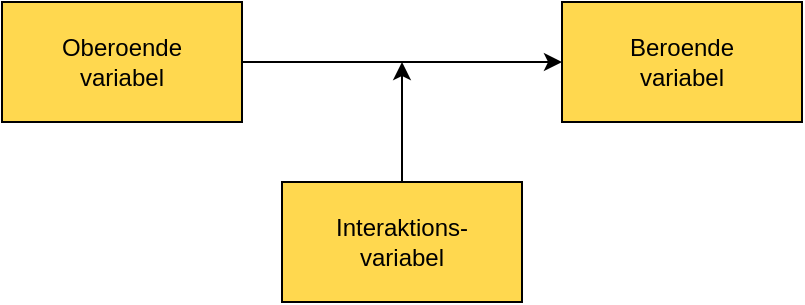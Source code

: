 <mxGraphModel dx="892" dy="859" grid="1" gridSize="10" guides="1" tooltips="1" connect="1" arrows="1" fold="1" page="1" pageScale="1" pageWidth="827" pageHeight="1169" background="#ffffff"><root><mxCell id="0"/><mxCell id="1" parent="0"/><mxCell id="6" style="edgeStyle=orthogonalEdgeStyle;rounded=0;html=1;exitX=1;exitY=0.5;entryX=0;entryY=0.5;jettySize=auto;orthogonalLoop=1;" parent="1" source="2" target="3" edge="1"><mxGeometry relative="1" as="geometry"/></mxCell><mxCell id="2" value="Oberoende&lt;div&gt;variabel&lt;/div&gt;" style="rounded=0;whiteSpace=wrap;html=1;fillColor=#ffd84f;" parent="1" vertex="1"><mxGeometry x="80" y="160" width="120" height="60" as="geometry"/></mxCell><mxCell id="3" value="&lt;div&gt;Beroende&lt;/div&gt;&lt;div&gt;variabel&lt;/div&gt;" style="rounded=0;whiteSpace=wrap;html=1;fillColor=#FFD84F;" parent="1" vertex="1"><mxGeometry x="360" y="160" width="120" height="60" as="geometry"/></mxCell><mxCell id="4" value="Interaktions-&lt;div&gt;variabel&lt;/div&gt;" style="rounded=0;whiteSpace=wrap;html=1;fillColor=#FFD84F;" parent="1" vertex="1"><mxGeometry x="220" y="250" width="120" height="60" as="geometry"/></mxCell><mxCell id="5" value="" style="endArrow=classic;html=1;exitX=0.5;exitY=0;" parent="1" source="4" edge="1"><mxGeometry width="50" height="50" relative="1" as="geometry"><mxPoint x="80" y="380" as="sourcePoint"/><mxPoint x="280" y="190" as="targetPoint"/></mxGeometry></mxCell></root></mxGraphModel>